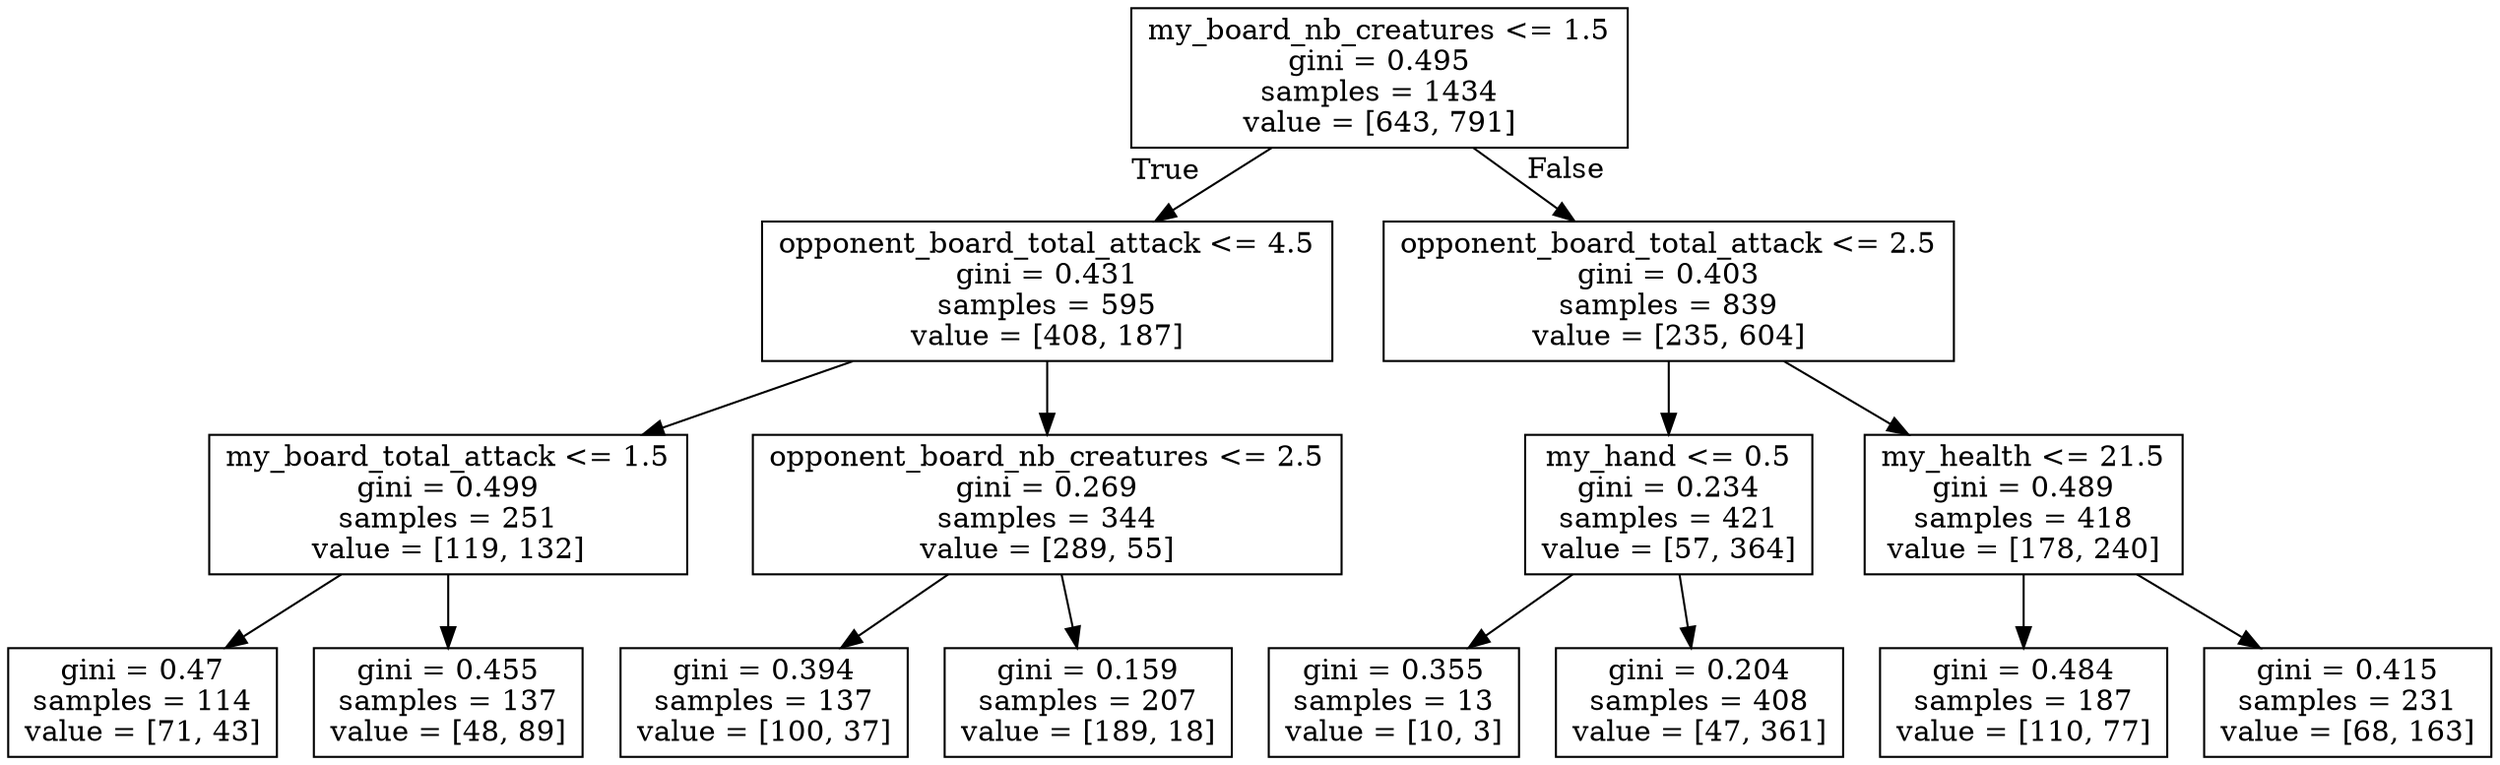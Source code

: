 digraph Tree {
node [shape=box] ;
0 [label="my_board_nb_creatures <= 1.5\ngini = 0.495\nsamples = 1434\nvalue = [643, 791]"] ;
1 [label="opponent_board_total_attack <= 4.5\ngini = 0.431\nsamples = 595\nvalue = [408, 187]"] ;
0 -> 1 [labeldistance=2.5, labelangle=45, headlabel="True"] ;
2 [label="my_board_total_attack <= 1.5\ngini = 0.499\nsamples = 251\nvalue = [119, 132]"] ;
1 -> 2 ;
3 [label="gini = 0.47\nsamples = 114\nvalue = [71, 43]"] ;
2 -> 3 ;
4 [label="gini = 0.455\nsamples = 137\nvalue = [48, 89]"] ;
2 -> 4 ;
5 [label="opponent_board_nb_creatures <= 2.5\ngini = 0.269\nsamples = 344\nvalue = [289, 55]"] ;
1 -> 5 ;
6 [label="gini = 0.394\nsamples = 137\nvalue = [100, 37]"] ;
5 -> 6 ;
7 [label="gini = 0.159\nsamples = 207\nvalue = [189, 18]"] ;
5 -> 7 ;
8 [label="opponent_board_total_attack <= 2.5\ngini = 0.403\nsamples = 839\nvalue = [235, 604]"] ;
0 -> 8 [labeldistance=2.5, labelangle=-45, headlabel="False"] ;
9 [label="my_hand <= 0.5\ngini = 0.234\nsamples = 421\nvalue = [57, 364]"] ;
8 -> 9 ;
10 [label="gini = 0.355\nsamples = 13\nvalue = [10, 3]"] ;
9 -> 10 ;
11 [label="gini = 0.204\nsamples = 408\nvalue = [47, 361]"] ;
9 -> 11 ;
12 [label="my_health <= 21.5\ngini = 0.489\nsamples = 418\nvalue = [178, 240]"] ;
8 -> 12 ;
13 [label="gini = 0.484\nsamples = 187\nvalue = [110, 77]"] ;
12 -> 13 ;
14 [label="gini = 0.415\nsamples = 231\nvalue = [68, 163]"] ;
12 -> 14 ;
}
